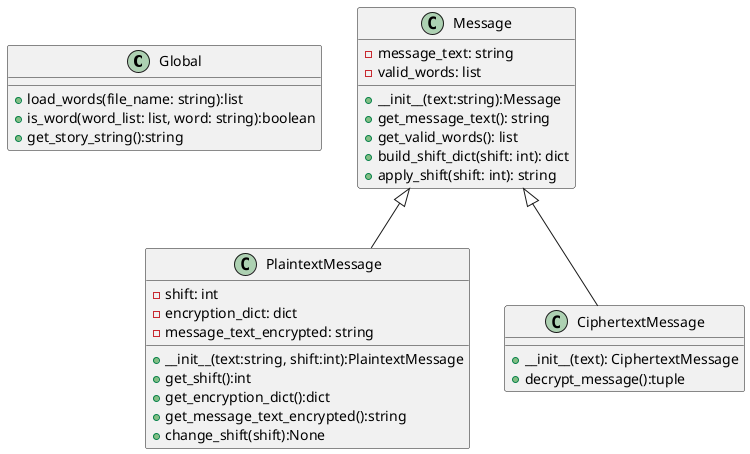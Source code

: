 @startuml
class Global{
    +load_words(file_name: string):list
    +is_word(word_list: list, word: string):boolean
    +get_story_string():string

}
class Message{
    -message_text: string
    -valid_words: list
    +__init__(text:string):Message
    +get_message_text(): string
    +get_valid_words(): list
    +build_shift_dict(shift: int): dict
    +apply_shift(shift: int): string
}

class PlaintextMessage{
    -shift: int
    -encryption_dict: dict
    -message_text_encrypted: string
    +__init__(text:string, shift:int):PlaintextMessage
    +get_shift():int
    +get_encryption_dict():dict
    +get_message_text_encrypted():string
    +change_shift(shift):None
}

class CiphertextMessage{
    +__init__(text): CiphertextMessage
    +decrypt_message():tuple
}
Message<|--PlaintextMessage
Message<|--CiphertextMessage

@enduml